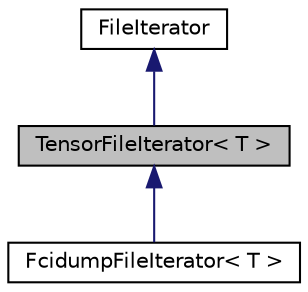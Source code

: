 digraph "TensorFileIterator&lt; T &gt;"
{
  edge [fontname="Helvetica",fontsize="10",labelfontname="Helvetica",labelfontsize="10"];
  node [fontname="Helvetica",fontsize="10",shape=record];
  Node1 [label="TensorFileIterator\< T \>",height=0.2,width=0.4,color="black", fillcolor="grey75", style="filled", fontcolor="black"];
  Node2 -> Node1 [dir="back",color="midnightblue",fontsize="10",style="solid",fontname="Helvetica"];
  Node2 [label="FileIterator",height=0.2,width=0.4,color="black", fillcolor="white", style="filled",URL="$classFileIterator.html"];
  Node1 -> Node3 [dir="back",color="midnightblue",fontsize="10",style="solid",fontname="Helvetica"];
  Node3 [label="FcidumpFileIterator\< T \>",height=0.2,width=0.4,color="black", fillcolor="white", style="filled",URL="$classFcidumpFileIterator.html"];
}
